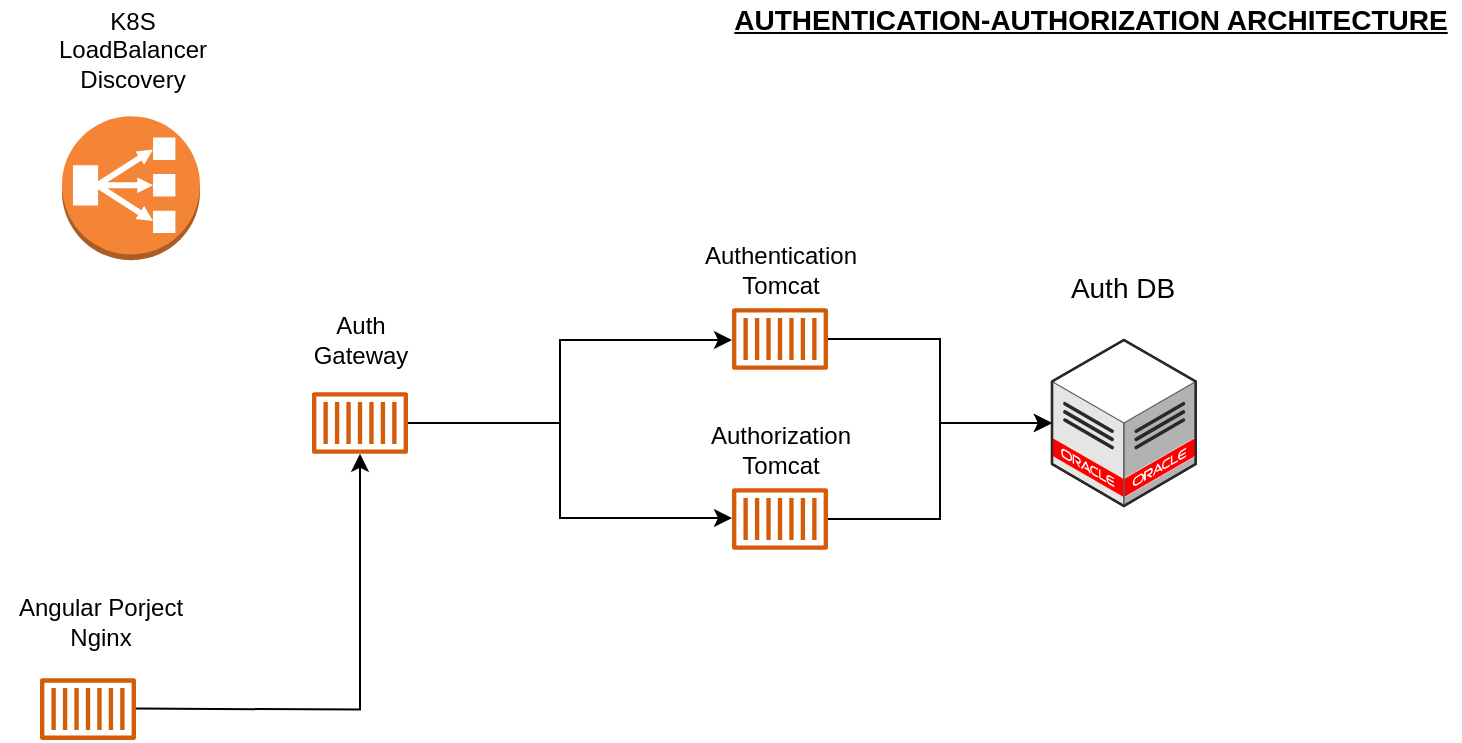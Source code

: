 <mxfile version="17.1.3" type="github">
  <diagram id="Ht1M8jgEwFfnCIfOTk4-" name="Page-1">
    <mxGraphModel dx="1858" dy="795" grid="1" gridSize="10" guides="1" tooltips="1" connect="1" arrows="1" fold="1" page="1" pageScale="1" pageWidth="1169" pageHeight="827" math="0" shadow="0">
      <root>
        <mxCell id="0" />
        <mxCell id="1" parent="0" />
        <mxCell id="HvEl3XydUEswTJVLT-U7-4" value="Authentication&lt;br&gt;Tomcat&lt;br&gt;" style="text;html=1;align=center;verticalAlign=middle;resizable=0;points=[];autosize=1;strokeColor=none;fillColor=none;" parent="1" vertex="1">
          <mxGeometry x="385" y="160" width="90" height="30" as="geometry" />
        </mxCell>
        <mxCell id="HvEl3XydUEswTJVLT-U7-5" value="Authorization&lt;br&gt;Tomcat" style="text;html=1;align=center;verticalAlign=middle;resizable=0;points=[];autosize=1;strokeColor=none;fillColor=none;" parent="1" vertex="1">
          <mxGeometry x="385" y="250" width="90" height="30" as="geometry" />
        </mxCell>
        <mxCell id="HvEl3XydUEswTJVLT-U7-27" style="edgeStyle=orthogonalEdgeStyle;rounded=0;orthogonalLoop=1;jettySize=auto;html=1;fontSize=14;" parent="1" source="HvEl3XydUEswTJVLT-U7-6" target="HvEl3XydUEswTJVLT-U7-23" edge="1">
          <mxGeometry relative="1" as="geometry" />
        </mxCell>
        <mxCell id="HvEl3XydUEswTJVLT-U7-6" value="" style="sketch=0;outlineConnect=0;fontColor=#232F3E;gradientColor=none;fillColor=#D45B07;strokeColor=none;dashed=0;verticalLabelPosition=bottom;verticalAlign=top;align=center;html=1;fontSize=12;fontStyle=0;aspect=fixed;pointerEvents=1;shape=mxgraph.aws4.container_1;" parent="1" vertex="1">
          <mxGeometry x="406" y="194" width="48" height="31" as="geometry" />
        </mxCell>
        <mxCell id="HvEl3XydUEswTJVLT-U7-28" style="edgeStyle=orthogonalEdgeStyle;rounded=0;orthogonalLoop=1;jettySize=auto;html=1;fontSize=14;" parent="1" source="HvEl3XydUEswTJVLT-U7-7" target="HvEl3XydUEswTJVLT-U7-23" edge="1">
          <mxGeometry relative="1" as="geometry" />
        </mxCell>
        <mxCell id="HvEl3XydUEswTJVLT-U7-7" value="" style="sketch=0;outlineConnect=0;fontColor=#232F3E;gradientColor=none;fillColor=#D45B07;strokeColor=none;dashed=0;verticalLabelPosition=bottom;verticalAlign=top;align=center;html=1;fontSize=12;fontStyle=0;aspect=fixed;pointerEvents=1;shape=mxgraph.aws4.container_1;" parent="1" vertex="1">
          <mxGeometry x="406" y="284" width="48" height="31" as="geometry" />
        </mxCell>
        <mxCell id="HvEl3XydUEswTJVLT-U7-12" style="edgeStyle=orthogonalEdgeStyle;rounded=0;orthogonalLoop=1;jettySize=auto;html=1;" parent="1" target="HvEl3XydUEswTJVLT-U7-14" edge="1">
          <mxGeometry relative="1" as="geometry">
            <mxPoint x="168" y="393.83" as="targetPoint" />
            <mxPoint x="108" y="394.29" as="sourcePoint" />
            <Array as="points" />
          </mxGeometry>
        </mxCell>
        <mxCell id="HvEl3XydUEswTJVLT-U7-9" value="Angular Porject&lt;br&gt;Nginx" style="text;html=1;align=center;verticalAlign=middle;resizable=0;points=[];autosize=1;strokeColor=none;fillColor=none;" parent="1" vertex="1">
          <mxGeometry x="40" y="336.0" width="100" height="30" as="geometry" />
        </mxCell>
        <mxCell id="HvEl3XydUEswTJVLT-U7-11" value="" style="outlineConnect=0;dashed=0;verticalLabelPosition=bottom;verticalAlign=top;align=center;html=1;shape=mxgraph.aws3.classic_load_balancer;fillColor=#F58536;gradientColor=none;" parent="1" vertex="1">
          <mxGeometry x="71" y="98.08" width="69" height="72" as="geometry" />
        </mxCell>
        <mxCell id="HvEl3XydUEswTJVLT-U7-13" value="K8S&lt;br&gt;LoadBalancer&lt;br&gt;Discovery&lt;br&gt;" style="text;html=1;align=center;verticalAlign=middle;resizable=0;points=[];autosize=1;strokeColor=none;fillColor=none;" parent="1" vertex="1">
          <mxGeometry x="60.5" y="40" width="90" height="50" as="geometry" />
        </mxCell>
        <mxCell id="HvEl3XydUEswTJVLT-U7-29" style="edgeStyle=orthogonalEdgeStyle;rounded=0;orthogonalLoop=1;jettySize=auto;html=1;fontSize=14;" parent="1" source="HvEl3XydUEswTJVLT-U7-14" target="HvEl3XydUEswTJVLT-U7-6" edge="1">
          <mxGeometry relative="1" as="geometry">
            <Array as="points">
              <mxPoint x="320" y="251" />
              <mxPoint x="320" y="210" />
            </Array>
          </mxGeometry>
        </mxCell>
        <mxCell id="HvEl3XydUEswTJVLT-U7-30" style="edgeStyle=orthogonalEdgeStyle;rounded=0;orthogonalLoop=1;jettySize=auto;html=1;fontSize=14;" parent="1" source="HvEl3XydUEswTJVLT-U7-14" target="HvEl3XydUEswTJVLT-U7-7" edge="1">
          <mxGeometry relative="1" as="geometry">
            <Array as="points">
              <mxPoint x="320" y="251" />
              <mxPoint x="320" y="299" />
            </Array>
          </mxGeometry>
        </mxCell>
        <mxCell id="HvEl3XydUEswTJVLT-U7-14" value="" style="sketch=0;outlineConnect=0;fontColor=#232F3E;gradientColor=none;fillColor=#D45B07;strokeColor=none;dashed=0;verticalLabelPosition=bottom;verticalAlign=top;align=center;html=1;fontSize=12;fontStyle=0;aspect=fixed;pointerEvents=1;shape=mxgraph.aws4.container_1;" parent="1" vertex="1">
          <mxGeometry x="196" y="236.0" width="48" height="31" as="geometry" />
        </mxCell>
        <mxCell id="HvEl3XydUEswTJVLT-U7-16" value="" style="sketch=0;outlineConnect=0;fontColor=#232F3E;gradientColor=none;fillColor=#D45B07;strokeColor=none;dashed=0;verticalLabelPosition=bottom;verticalAlign=top;align=center;html=1;fontSize=12;fontStyle=0;aspect=fixed;pointerEvents=1;shape=mxgraph.aws4.container_1;" parent="1" vertex="1">
          <mxGeometry x="60" y="379.04" width="48" height="31" as="geometry" />
        </mxCell>
        <mxCell id="HvEl3XydUEswTJVLT-U7-19" value="&lt;b&gt;&lt;font style=&quot;font-size: 14px&quot;&gt;&lt;u&gt;AUTHENTICATION-AUTHORIZATION ARCHITECTURE&lt;/u&gt;&lt;/font&gt;&lt;/b&gt;" style="text;html=1;align=center;verticalAlign=middle;resizable=0;points=[];autosize=1;strokeColor=none;fillColor=none;" parent="1" vertex="1">
          <mxGeometry x="400" y="40" width="370" height="20" as="geometry" />
        </mxCell>
        <mxCell id="HvEl3XydUEswTJVLT-U7-23" value="" style="verticalLabelPosition=bottom;html=1;verticalAlign=top;strokeWidth=1;align=center;outlineConnect=0;dashed=0;outlineConnect=0;shape=mxgraph.aws3d.oracleDataCenter;fillColor=#ffffff;strokeColor=#5E5E5E;aspect=fixed;fontSize=14;" parent="1" vertex="1">
          <mxGeometry x="566" y="210" width="71.89" height="83" as="geometry" />
        </mxCell>
        <mxCell id="HvEl3XydUEswTJVLT-U7-15" value="Auth&lt;br&gt;Gateway" style="text;html=1;align=center;verticalAlign=middle;resizable=0;points=[];autosize=1;strokeColor=none;fillColor=none;" parent="1" vertex="1">
          <mxGeometry x="190" y="195" width="60" height="30" as="geometry" />
        </mxCell>
        <mxCell id="HvEl3XydUEswTJVLT-U7-26" value="Auth DB" style="text;html=1;align=center;verticalAlign=middle;resizable=0;points=[];autosize=1;strokeColor=none;fillColor=none;fontSize=14;" parent="1" vertex="1">
          <mxGeometry x="566" y="174" width="70" height="20" as="geometry" />
        </mxCell>
      </root>
    </mxGraphModel>
  </diagram>
</mxfile>
